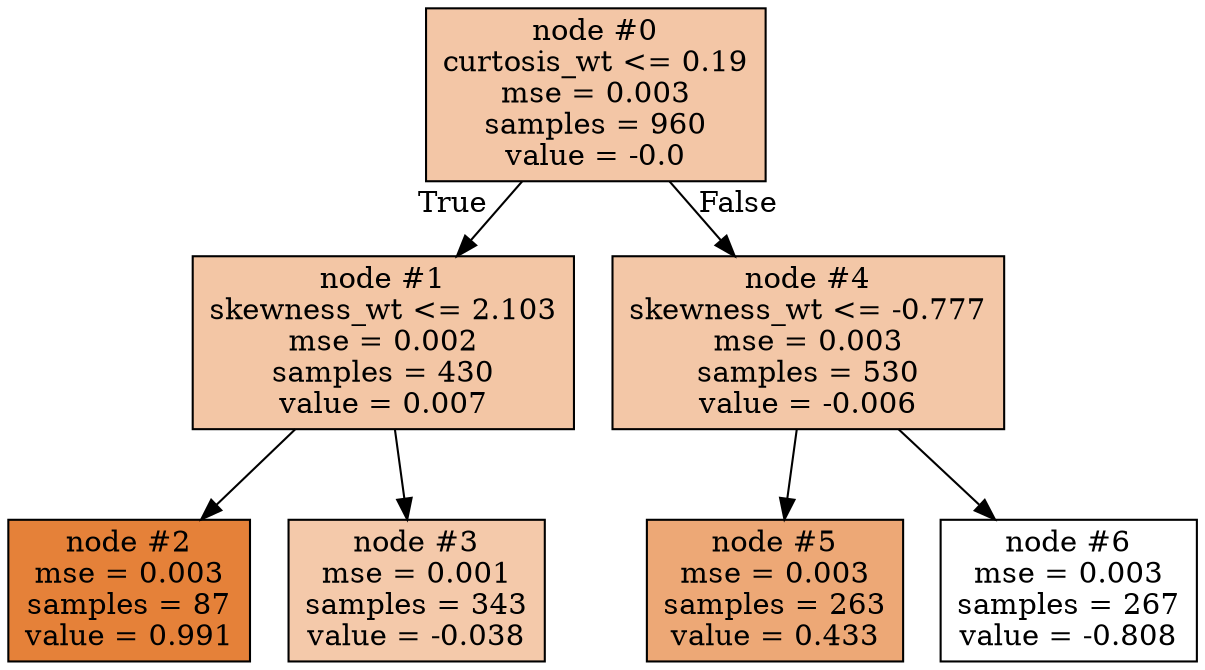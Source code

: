 digraph Tree {
node [shape=box, style="filled", color="black"] ;
graph [ranksep=equally, splines=polyline] ;
0 [label="node #0\ncurtosis_wt <= 0.19\nmse = 0.003\nsamples = 960\nvalue = -0.0", fillcolor="#f3c6a6"] ;
1 [label="node #1\nskewness_wt <= 2.103\nmse = 0.002\nsamples = 430\nvalue = 0.007", fillcolor="#f3c6a5"] ;
0 -> 1 [labeldistance=2.5, labelangle=45, headlabel="True"] ;
2 [label="node #2\nmse = 0.003\nsamples = 87\nvalue = 0.991", fillcolor="#e58139"] ;
1 -> 2 ;
3 [label="node #3\nmse = 0.001\nsamples = 343\nvalue = -0.038", fillcolor="#f4c9aa"] ;
1 -> 3 ;
4 [label="node #4\nskewness_wt <= -0.777\nmse = 0.003\nsamples = 530\nvalue = -0.006", fillcolor="#f3c7a7"] ;
0 -> 4 [labeldistance=2.5, labelangle=-45, headlabel="False"] ;
5 [label="node #5\nmse = 0.003\nsamples = 263\nvalue = 0.433", fillcolor="#eda876"] ;
4 -> 5 ;
6 [label="node #6\nmse = 0.003\nsamples = 267\nvalue = -0.808", fillcolor="#ffffff"] ;
4 -> 6 ;
{rank=same ; 0} ;
{rank=same ; 1; 4} ;
{rank=same ; 2; 3; 5; 6} ;
}